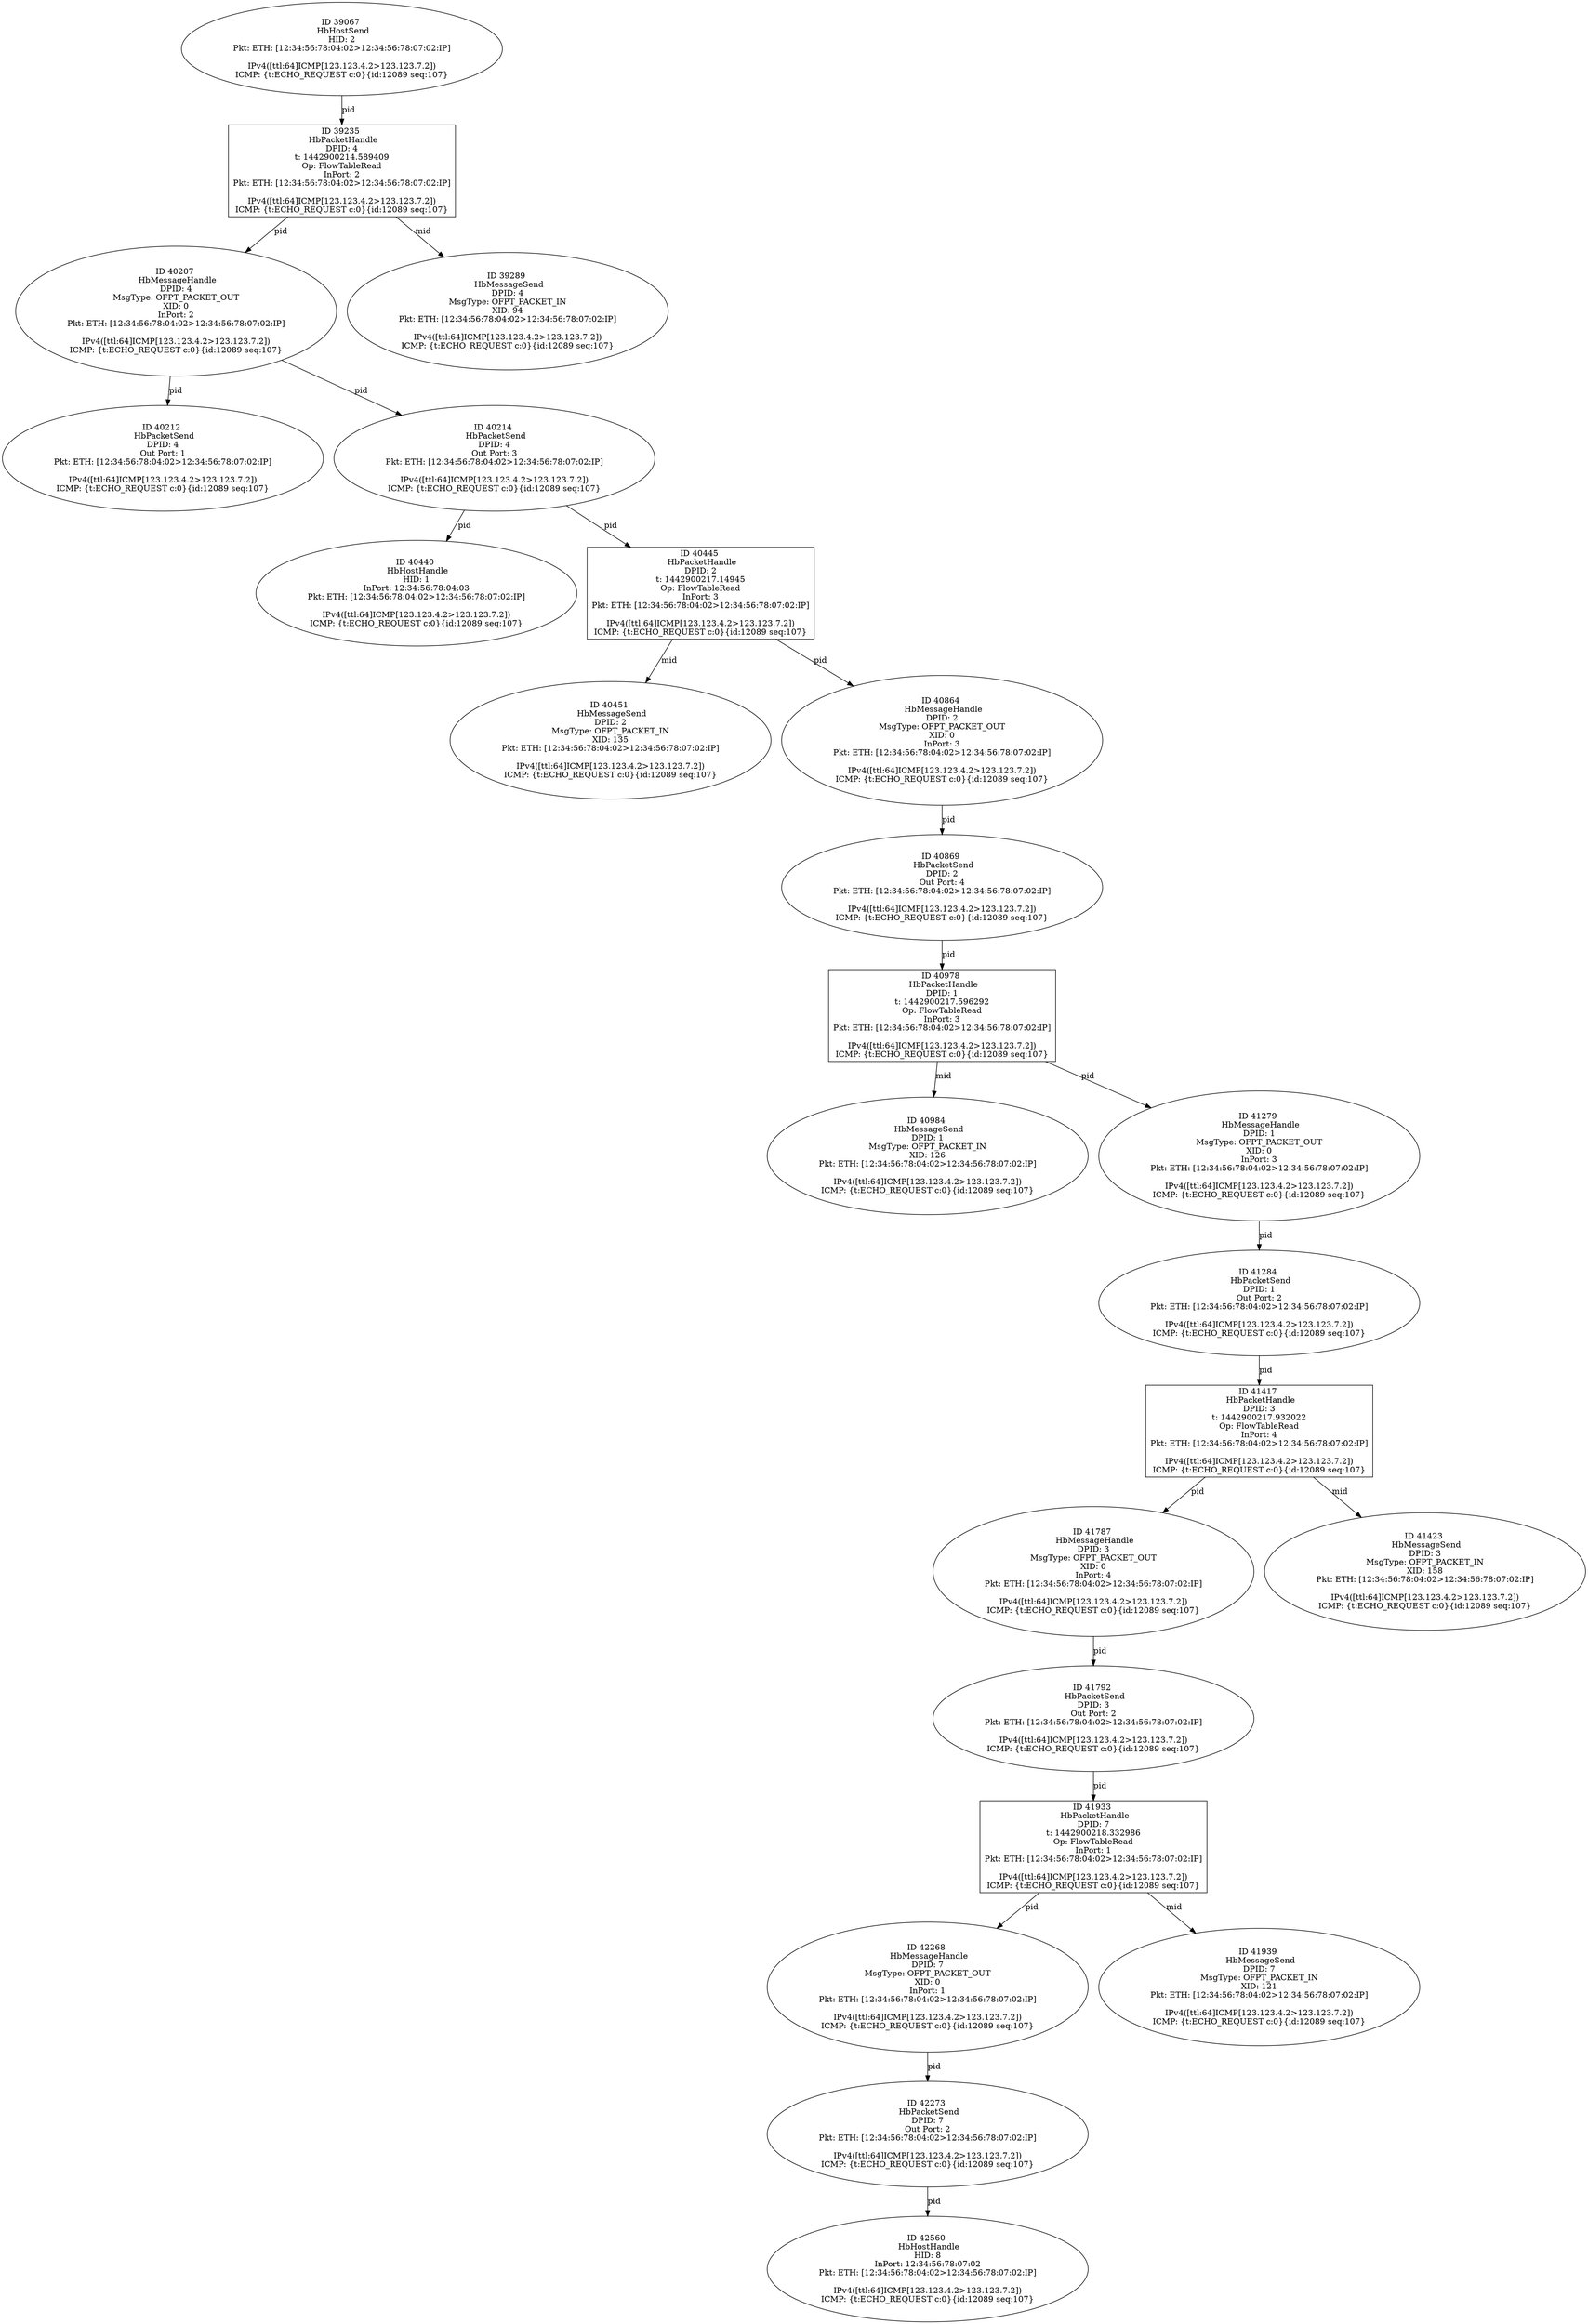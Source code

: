 strict digraph G {
41792 [shape=oval, event=<hb_events.HbPacketSend object at 0x110b2ec90>, label="ID 41792 
 HbPacketSend
DPID: 3
Out Port: 2
Pkt: ETH: [12:34:56:78:04:02>12:34:56:78:07:02:IP]

IPv4([ttl:64]ICMP[123.123.4.2>123.123.7.2])
ICMP: {t:ECHO_REQUEST c:0}{id:12089 seq:107}"];
40451 [shape=oval, event=<hb_events.HbMessageSend object at 0x1108d8810>, label="ID 40451 
 HbMessageSend
DPID: 2
MsgType: OFPT_PACKET_IN
XID: 135
Pkt: ETH: [12:34:56:78:04:02>12:34:56:78:07:02:IP]

IPv4([ttl:64]ICMP[123.123.4.2>123.123.7.2])
ICMP: {t:ECHO_REQUEST c:0}{id:12089 seq:107}"];
40207 [shape=oval, event=<hb_events.HbMessageHandle object at 0x1108924d0>, label="ID 40207 
 HbMessageHandle
DPID: 4
MsgType: OFPT_PACKET_OUT
XID: 0
InPort: 2
Pkt: ETH: [12:34:56:78:04:02>12:34:56:78:07:02:IP]

IPv4([ttl:64]ICMP[123.123.4.2>123.123.7.2])
ICMP: {t:ECHO_REQUEST c:0}{id:12089 seq:107}"];
40978 [shape=box, event=<hb_events.HbPacketHandle object at 0x11099b390>, label="ID 40978 
 HbPacketHandle
DPID: 1
t: 1442900217.596292
Op: FlowTableRead
InPort: 3
Pkt: ETH: [12:34:56:78:04:02>12:34:56:78:07:02:IP]

IPv4([ttl:64]ICMP[123.123.4.2>123.123.7.2])
ICMP: {t:ECHO_REQUEST c:0}{id:12089 seq:107}"];
40212 [shape=oval, event=<hb_events.HbPacketSend object at 0x110892c10>, label="ID 40212 
 HbPacketSend
DPID: 4
Out Port: 1
Pkt: ETH: [12:34:56:78:04:02>12:34:56:78:07:02:IP]

IPv4([ttl:64]ICMP[123.123.4.2>123.123.7.2])
ICMP: {t:ECHO_REQUEST c:0}{id:12089 seq:107}"];
40214 [shape=oval, event=<hb_events.HbPacketSend object at 0x110892e50>, label="ID 40214 
 HbPacketSend
DPID: 4
Out Port: 3
Pkt: ETH: [12:34:56:78:04:02>12:34:56:78:07:02:IP]

IPv4([ttl:64]ICMP[123.123.4.2>123.123.7.2])
ICMP: {t:ECHO_REQUEST c:0}{id:12089 seq:107}"];
40984 [shape=oval, event=<hb_events.HbMessageSend object at 0x11099be50>, label="ID 40984 
 HbMessageSend
DPID: 1
MsgType: OFPT_PACKET_IN
XID: 126
Pkt: ETH: [12:34:56:78:04:02>12:34:56:78:07:02:IP]

IPv4([ttl:64]ICMP[123.123.4.2>123.123.7.2])
ICMP: {t:ECHO_REQUEST c:0}{id:12089 seq:107}"];
39067 [shape=oval, event=<hb_events.HbHostSend object at 0x11063e3d0>, label="ID 39067 
 HbHostSend
HID: 2
Pkt: ETH: [12:34:56:78:04:02>12:34:56:78:07:02:IP]

IPv4([ttl:64]ICMP[123.123.4.2>123.123.7.2])
ICMP: {t:ECHO_REQUEST c:0}{id:12089 seq:107}"];
42268 [shape=oval, event=<hb_events.HbMessageHandle object at 0x110c8e690>, label="ID 42268 
 HbMessageHandle
DPID: 7
MsgType: OFPT_PACKET_OUT
XID: 0
InPort: 1
Pkt: ETH: [12:34:56:78:04:02>12:34:56:78:07:02:IP]

IPv4([ttl:64]ICMP[123.123.4.2>123.123.7.2])
ICMP: {t:ECHO_REQUEST c:0}{id:12089 seq:107}"];
40864 [shape=oval, event=<hb_events.HbMessageHandle object at 0x110973ad0>, label="ID 40864 
 HbMessageHandle
DPID: 2
MsgType: OFPT_PACKET_OUT
XID: 0
InPort: 3
Pkt: ETH: [12:34:56:78:04:02>12:34:56:78:07:02:IP]

IPv4([ttl:64]ICMP[123.123.4.2>123.123.7.2])
ICMP: {t:ECHO_REQUEST c:0}{id:12089 seq:107}"];
42273 [shape=oval, event=<hb_events.HbPacketSend object at 0x110c981d0>, label="ID 42273 
 HbPacketSend
DPID: 7
Out Port: 2
Pkt: ETH: [12:34:56:78:04:02>12:34:56:78:07:02:IP]

IPv4([ttl:64]ICMP[123.123.4.2>123.123.7.2])
ICMP: {t:ECHO_REQUEST c:0}{id:12089 seq:107}"];
40869 [shape=oval, event=<hb_events.HbPacketSend object at 0x110973fd0>, label="ID 40869 
 HbPacketSend
DPID: 2
Out Port: 4
Pkt: ETH: [12:34:56:78:04:02>12:34:56:78:07:02:IP]

IPv4([ttl:64]ICMP[123.123.4.2>123.123.7.2])
ICMP: {t:ECHO_REQUEST c:0}{id:12089 seq:107}"];
41787 [shape=oval, event=<hb_events.HbMessageHandle object at 0x110b2e790>, label="ID 41787 
 HbMessageHandle
DPID: 3
MsgType: OFPT_PACKET_OUT
XID: 0
InPort: 4
Pkt: ETH: [12:34:56:78:04:02>12:34:56:78:07:02:IP]

IPv4([ttl:64]ICMP[123.123.4.2>123.123.7.2])
ICMP: {t:ECHO_REQUEST c:0}{id:12089 seq:107}"];
41279 [shape=oval, event=<hb_events.HbMessageHandle object at 0x110a22650>, label="ID 41279 
 HbMessageHandle
DPID: 1
MsgType: OFPT_PACKET_OUT
XID: 0
InPort: 3
Pkt: ETH: [12:34:56:78:04:02>12:34:56:78:07:02:IP]

IPv4([ttl:64]ICMP[123.123.4.2>123.123.7.2])
ICMP: {t:ECHO_REQUEST c:0}{id:12089 seq:107}"];
42560 [shape=oval, event=<hb_events.HbHostHandle object at 0x110d4a550>, label="ID 42560 
 HbHostHandle
HID: 8
InPort: 12:34:56:78:07:02
Pkt: ETH: [12:34:56:78:04:02>12:34:56:78:07:02:IP]

IPv4([ttl:64]ICMP[123.123.4.2>123.123.7.2])
ICMP: {t:ECHO_REQUEST c:0}{id:12089 seq:107}"];
39235 [shape=box, event=<hb_events.HbPacketHandle object at 0x110673090>, label="ID 39235 
 HbPacketHandle
DPID: 4
t: 1442900214.589409
Op: FlowTableRead
InPort: 2
Pkt: ETH: [12:34:56:78:04:02>12:34:56:78:07:02:IP]

IPv4([ttl:64]ICMP[123.123.4.2>123.123.7.2])
ICMP: {t:ECHO_REQUEST c:0}{id:12089 seq:107}"];
41284 [shape=oval, event=<hb_events.HbPacketSend object at 0x110a22b50>, label="ID 41284 
 HbPacketSend
DPID: 1
Out Port: 2
Pkt: ETH: [12:34:56:78:04:02>12:34:56:78:07:02:IP]

IPv4([ttl:64]ICMP[123.123.4.2>123.123.7.2])
ICMP: {t:ECHO_REQUEST c:0}{id:12089 seq:107}"];
41417 [shape=box, event=<hb_events.HbPacketHandle object at 0x110a5b250>, label="ID 41417 
 HbPacketHandle
DPID: 3
t: 1442900217.932022
Op: FlowTableRead
InPort: 4
Pkt: ETH: [12:34:56:78:04:02>12:34:56:78:07:02:IP]

IPv4([ttl:64]ICMP[123.123.4.2>123.123.7.2])
ICMP: {t:ECHO_REQUEST c:0}{id:12089 seq:107}"];
41933 [shape=box, event=<hb_events.HbPacketHandle object at 0x110b893d0>, label="ID 41933 
 HbPacketHandle
DPID: 7
t: 1442900218.332986
Op: FlowTableRead
InPort: 1
Pkt: ETH: [12:34:56:78:04:02>12:34:56:78:07:02:IP]

IPv4([ttl:64]ICMP[123.123.4.2>123.123.7.2])
ICMP: {t:ECHO_REQUEST c:0}{id:12089 seq:107}"];
41423 [shape=oval, event=<hb_events.HbMessageSend object at 0x110a5ba10>, label="ID 41423 
 HbMessageSend
DPID: 3
MsgType: OFPT_PACKET_IN
XID: 158
Pkt: ETH: [12:34:56:78:04:02>12:34:56:78:07:02:IP]

IPv4([ttl:64]ICMP[123.123.4.2>123.123.7.2])
ICMP: {t:ECHO_REQUEST c:0}{id:12089 seq:107}"];
41939 [shape=oval, event=<hb_events.HbMessageSend object at 0x110b899d0>, label="ID 41939 
 HbMessageSend
DPID: 7
MsgType: OFPT_PACKET_IN
XID: 121
Pkt: ETH: [12:34:56:78:04:02>12:34:56:78:07:02:IP]

IPv4([ttl:64]ICMP[123.123.4.2>123.123.7.2])
ICMP: {t:ECHO_REQUEST c:0}{id:12089 seq:107}"];
40440 [shape=oval, event=<hb_events.HbHostHandle object at 0x1108d3c10>, label="ID 40440 
 HbHostHandle
HID: 1
InPort: 12:34:56:78:04:03
Pkt: ETH: [12:34:56:78:04:02>12:34:56:78:07:02:IP]

IPv4([ttl:64]ICMP[123.123.4.2>123.123.7.2])
ICMP: {t:ECHO_REQUEST c:0}{id:12089 seq:107}"];
39289 [shape=oval, event=<hb_events.HbMessageSend object at 0x110692bd0>, label="ID 39289 
 HbMessageSend
DPID: 4
MsgType: OFPT_PACKET_IN
XID: 94
Pkt: ETH: [12:34:56:78:04:02>12:34:56:78:07:02:IP]

IPv4([ttl:64]ICMP[123.123.4.2>123.123.7.2])
ICMP: {t:ECHO_REQUEST c:0}{id:12089 seq:107}"];
40445 [shape=box, event=<hb_events.HbPacketHandle object at 0x1108d80d0>, label="ID 40445 
 HbPacketHandle
DPID: 2
t: 1442900217.14945
Op: FlowTableRead
InPort: 3
Pkt: ETH: [12:34:56:78:04:02>12:34:56:78:07:02:IP]

IPv4([ttl:64]ICMP[123.123.4.2>123.123.7.2])
ICMP: {t:ECHO_REQUEST c:0}{id:12089 seq:107}"];
40207 -> 40212  [rel=pid, label=pid];
40207 -> 40214  [rel=pid, label=pid];
40978 -> 40984  [rel=mid, label=mid];
40978 -> 41279  [rel=pid, label=pid];
40214 -> 40440  [rel=pid, label=pid];
40214 -> 40445  [rel=pid, label=pid];
39067 -> 39235  [rel=pid, label=pid];
42268 -> 42273  [rel=pid, label=pid];
40864 -> 40869  [rel=pid, label=pid];
42273 -> 42560  [rel=pid, label=pid];
40869 -> 40978  [rel=pid, label=pid];
41787 -> 41792  [rel=pid, label=pid];
41279 -> 41284  [rel=pid, label=pid];
41792 -> 41933  [rel=pid, label=pid];
39235 -> 39289  [rel=mid, label=mid];
39235 -> 40207  [rel=pid, label=pid];
41284 -> 41417  [rel=pid, label=pid];
41417 -> 41787  [rel=pid, label=pid];
41417 -> 41423  [rel=mid, label=mid];
41933 -> 41939  [rel=mid, label=mid];
41933 -> 42268  [rel=pid, label=pid];
40445 -> 40864  [rel=pid, label=pid];
40445 -> 40451  [rel=mid, label=mid];
}
